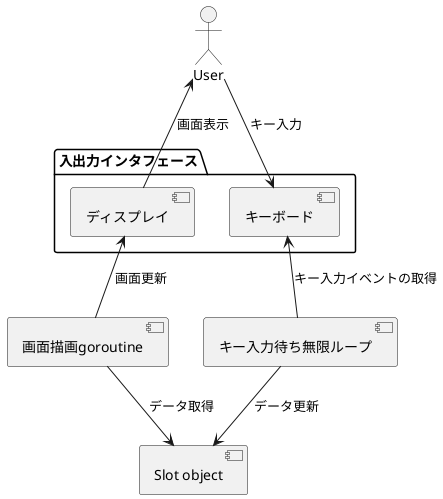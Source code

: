 @startuml

actor User as u
package 入出力インタフェース {
  [キーボード] as k
  [ディスプレイ] as ui
}

[キー入力待ち無限ループ] as t
[Slot object] as s
[画面描画goroutine] as g

u -down-> k : キー入力
t -up-> k : キー入力イベントの取得
t -down-> s : データ更新

g -down-> s : データ取得
g -up-> ui : 画面更新
ui -up-> u : 画面表示

@enduml
